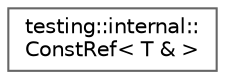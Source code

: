 digraph "Gráfico de jerarquía de clases"
{
 // LATEX_PDF_SIZE
  bgcolor="transparent";
  edge [fontname=Helvetica,fontsize=10,labelfontname=Helvetica,labelfontsize=10];
  node [fontname=Helvetica,fontsize=10,shape=box,height=0.2,width=0.4];
  rankdir="LR";
  Node0 [id="Node000000",label="testing::internal::\lConstRef\< T & \>",height=0.2,width=0.4,color="grey40", fillcolor="white", style="filled",URL="$structtesting_1_1internal_1_1_const_ref_3_01_t_01_6_01_4.html",tooltip=" "];
}
